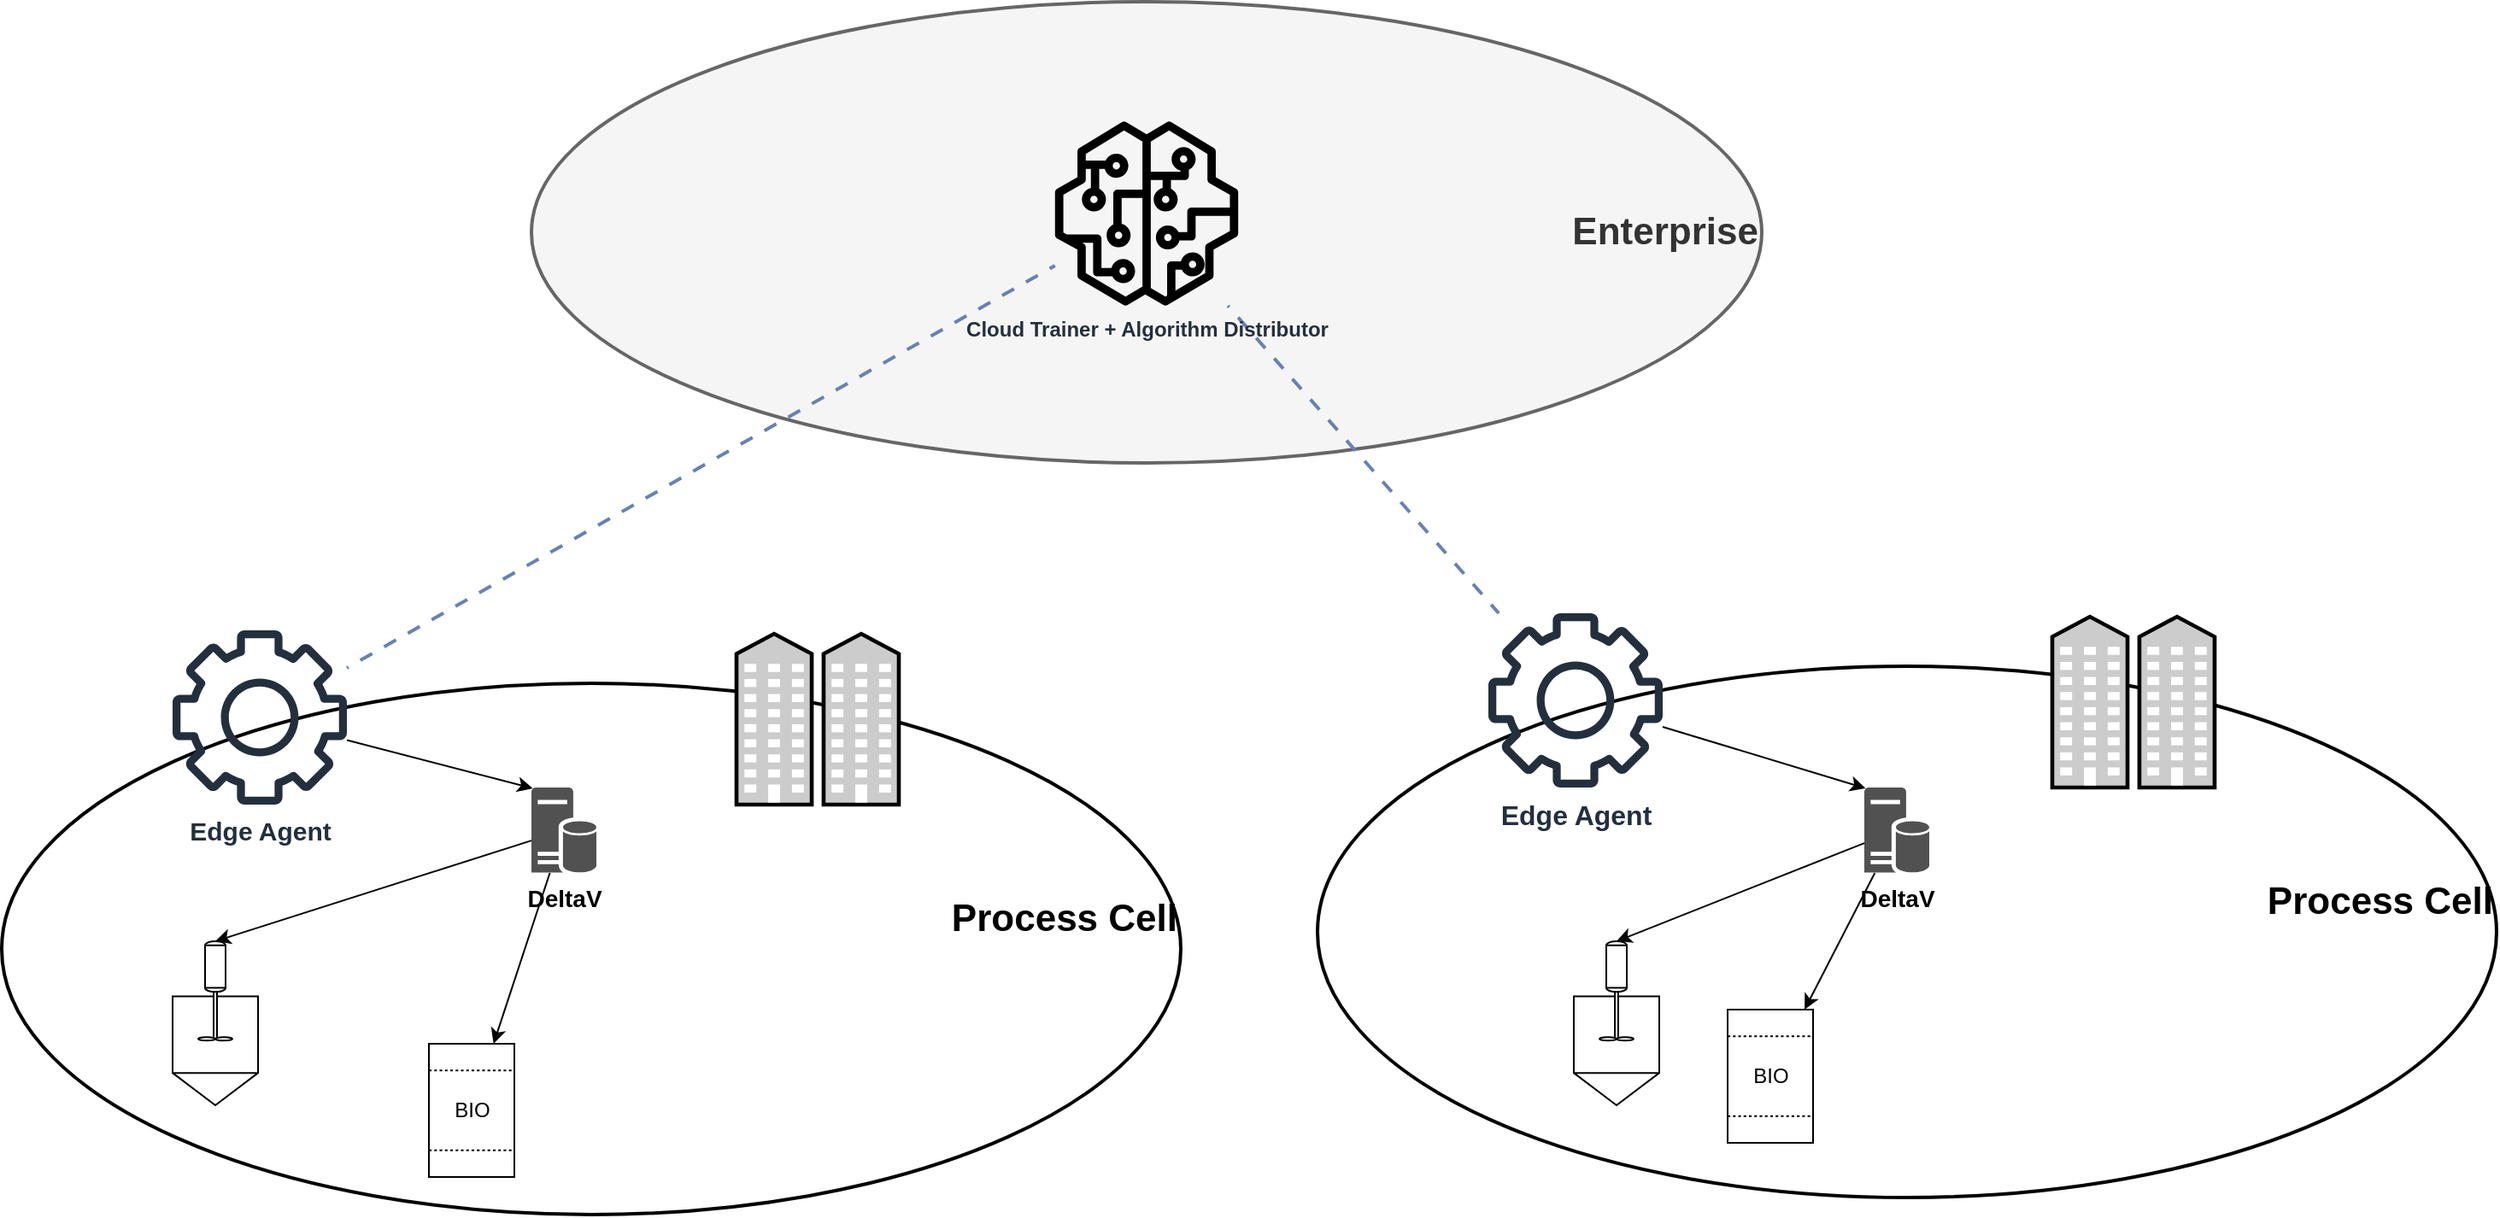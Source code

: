 <mxfile version="24.2.8" type="github">
  <diagram name="Page-1" id="80d4a630-b321-0f5e-ff81-c5a36ef4752d">
    <mxGraphModel dx="2049" dy="1103" grid="1" gridSize="10" guides="1" tooltips="1" connect="1" arrows="1" fold="1" page="1" pageScale="1" pageWidth="1100" pageHeight="850" background="none" math="0" shadow="0">
      <root>
        <mxCell id="0" />
        <mxCell id="1" parent="0" />
        <mxCell id="5c82df7aa0dc6260-13" value="Enterprise" style="ellipse;whiteSpace=wrap;html=1;rounded=1;shadow=0;comic=0;labelBackgroundColor=none;strokeColor=#666666;strokeWidth=2;fillColor=#f5f5f5;fontFamily=Helvetica;fontSize=22;fontColor=#333333;verticalAlign=middle;gradientDirection=north;align=right;fontStyle=1" parent="1" vertex="1">
          <mxGeometry x="890" y="290" width="720" height="270" as="geometry" />
        </mxCell>
        <mxCell id="5c82df7aa0dc6260-63" style="edgeStyle=none;rounded=0;html=1;labelBackgroundColor=none;endArrow=none;strokeColor=#6881B3;strokeWidth=2;fontFamily=Verdana;fontSize=28;fontColor=#0066CC;flowAnimation=1;" parent="1" source="7CNJ_dmtVab91Lmumk6U-12" target="7CNJ_dmtVab91Lmumk6U-2" edge="1">
          <mxGeometry relative="1" as="geometry">
            <mxPoint x="969" y="604.687" as="sourcePoint" />
            <mxPoint x="1130" y="470" as="targetPoint" />
          </mxGeometry>
        </mxCell>
        <mxCell id="5c82df7aa0dc6260-25" style="edgeStyle=none;rounded=0;html=1;labelBackgroundColor=none;endArrow=none;strokeColor=#6881B3;strokeWidth=2;fontFamily=Verdana;fontSize=28;fontColor=#0066CC;flowAnimation=1;" parent="1" source="7CNJ_dmtVab91Lmumk6U-2" target="7CNJ_dmtVab91Lmumk6U-24" edge="1">
          <mxGeometry relative="1" as="geometry">
            <mxPoint x="1518" y="468.698" as="sourcePoint" />
            <mxPoint x="1560" y="584.35" as="targetPoint" />
            <Array as="points" />
          </mxGeometry>
        </mxCell>
        <mxCell id="7CNJ_dmtVab91Lmumk6U-2" value="Cloud Trainer + Algorithm Distributor" style="sketch=0;outlineConnect=0;fontColor=#232F3E;gradientColor=none;fillColor=#000000;strokeColor=none;dashed=0;verticalLabelPosition=bottom;verticalAlign=top;align=center;html=1;fontSize=12;fontStyle=1;aspect=fixed;pointerEvents=1;shape=mxgraph.aws4.sagemaker_model;" vertex="1" parent="1">
          <mxGeometry x="1196" y="360" width="108" height="108" as="geometry" />
        </mxCell>
        <mxCell id="7CNJ_dmtVab91Lmumk6U-7" value="" style="group;fontStyle=1;align=right;" vertex="1" connectable="0" parent="1">
          <mxGeometry x="580" y="660" width="690" height="340" as="geometry" />
        </mxCell>
        <mxCell id="7CNJ_dmtVab91Lmumk6U-8" value="&lt;b&gt;Process Cell&lt;/b&gt;" style="ellipse;whiteSpace=wrap;html=1;rounded=1;shadow=0;comic=0;labelBackgroundColor=none;strokeWidth=2;fontFamily=Helvetica;fontSize=22;verticalAlign=middle;gradientDirection=north;spacingBottom=36;align=right;" vertex="1" parent="7CNJ_dmtVab91Lmumk6U-7">
          <mxGeometry y="29" width="690" height="311" as="geometry" />
        </mxCell>
        <mxCell id="7CNJ_dmtVab91Lmumk6U-9" value="" style="fontColor=#0066CC;verticalAlign=top;verticalLabelPosition=bottom;labelPosition=center;align=center;html=1;fillColor=#CCCCCC;strokeColor=#000000;gradientColor=none;gradientDirection=north;strokeWidth=2;shape=mxgraph.networks.community;rounded=1;shadow=0;comic=0;labelBackgroundColor=none;" vertex="1" parent="7CNJ_dmtVab91Lmumk6U-7">
          <mxGeometry x="430" width="95" height="100" as="geometry" />
        </mxCell>
        <mxCell id="7CNJ_dmtVab91Lmumk6U-10" value="" style="shape=mxgraph.pid.vessels.mixing_reactor;html=1;pointerEvents=1;align=center;verticalLabelPosition=bottom;verticalAlign=top;dashed=0;" vertex="1" parent="7CNJ_dmtVab91Lmumk6U-7">
          <mxGeometry x="100" y="180" width="50" height="96" as="geometry" />
        </mxCell>
        <mxCell id="7CNJ_dmtVab91Lmumk6U-11" value="BIO" style="html=1;dashed=0;outlineConnect=0;align=center;shape=mxgraph.pid.filters.liquid_filter_(biological);" vertex="1" parent="7CNJ_dmtVab91Lmumk6U-7">
          <mxGeometry x="250" y="240" width="50" height="78" as="geometry" />
        </mxCell>
        <mxCell id="7CNJ_dmtVab91Lmumk6U-12" value="Edge Agent" style="sketch=0;outlineConnect=0;fontColor=#232F3E;gradientColor=none;fillColor=#232F3D;strokeColor=none;dashed=0;verticalLabelPosition=bottom;verticalAlign=top;align=center;html=1;fontSize=15;fontStyle=1;aspect=fixed;pointerEvents=1;shape=mxgraph.aws4.gear;" vertex="1" parent="7CNJ_dmtVab91Lmumk6U-7">
          <mxGeometry x="100" y="-2" width="102" height="102" as="geometry" />
        </mxCell>
        <mxCell id="7CNJ_dmtVab91Lmumk6U-17" style="edgeStyle=none;rounded=0;orthogonalLoop=1;jettySize=auto;html=1;" edge="1" parent="7CNJ_dmtVab91Lmumk6U-7" source="7CNJ_dmtVab91Lmumk6U-15" target="7CNJ_dmtVab91Lmumk6U-11">
          <mxGeometry relative="1" as="geometry" />
        </mxCell>
        <mxCell id="7CNJ_dmtVab91Lmumk6U-15" value="DeltaV" style="sketch=0;pointerEvents=1;shadow=0;dashed=0;html=1;strokeColor=none;labelPosition=center;verticalLabelPosition=bottom;verticalAlign=top;align=center;fillColor=#515151;shape=mxgraph.mscae.enterprise.database_server;fontStyle=1;fontSize=14;" vertex="1" parent="7CNJ_dmtVab91Lmumk6U-7">
          <mxGeometry x="310" y="90" width="38" height="50" as="geometry" />
        </mxCell>
        <mxCell id="7CNJ_dmtVab91Lmumk6U-16" style="edgeStyle=none;rounded=0;orthogonalLoop=1;jettySize=auto;html=1;entryX=0.5;entryY=0;entryDx=0;entryDy=0;entryPerimeter=0;" edge="1" parent="7CNJ_dmtVab91Lmumk6U-7" source="7CNJ_dmtVab91Lmumk6U-15" target="7CNJ_dmtVab91Lmumk6U-10">
          <mxGeometry relative="1" as="geometry" />
        </mxCell>
        <mxCell id="7CNJ_dmtVab91Lmumk6U-18" style="edgeStyle=none;rounded=0;orthogonalLoop=1;jettySize=auto;html=1;entryX=0.02;entryY=0.01;entryDx=0;entryDy=0;entryPerimeter=0;" edge="1" parent="7CNJ_dmtVab91Lmumk6U-7" source="7CNJ_dmtVab91Lmumk6U-12" target="7CNJ_dmtVab91Lmumk6U-15">
          <mxGeometry relative="1" as="geometry" />
        </mxCell>
        <mxCell id="7CNJ_dmtVab91Lmumk6U-19" value="" style="group" vertex="1" connectable="0" parent="1">
          <mxGeometry x="1350" y="650" width="690" height="340" as="geometry" />
        </mxCell>
        <mxCell id="7CNJ_dmtVab91Lmumk6U-20" value="&lt;b&gt;Process Cell&lt;/b&gt;" style="ellipse;whiteSpace=wrap;html=1;rounded=1;shadow=0;comic=0;labelBackgroundColor=none;strokeWidth=2;fontFamily=Helvetica;fontSize=22;verticalAlign=middle;gradientDirection=north;spacingBottom=36;align=right;" vertex="1" parent="7CNJ_dmtVab91Lmumk6U-19">
          <mxGeometry y="29" width="690" height="311" as="geometry" />
        </mxCell>
        <mxCell id="7CNJ_dmtVab91Lmumk6U-21" value="" style="fontColor=#0066CC;verticalAlign=top;verticalLabelPosition=bottom;labelPosition=center;align=center;html=1;fillColor=#CCCCCC;strokeColor=#000000;gradientColor=none;gradientDirection=north;strokeWidth=2;shape=mxgraph.networks.community;rounded=1;shadow=0;comic=0;labelBackgroundColor=none;" vertex="1" parent="7CNJ_dmtVab91Lmumk6U-19">
          <mxGeometry x="430" width="95" height="100" as="geometry" />
        </mxCell>
        <mxCell id="7CNJ_dmtVab91Lmumk6U-22" value="" style="shape=mxgraph.pid.vessels.mixing_reactor;html=1;pointerEvents=1;align=center;verticalLabelPosition=bottom;verticalAlign=top;dashed=0;" vertex="1" parent="7CNJ_dmtVab91Lmumk6U-19">
          <mxGeometry x="150" y="190" width="50" height="96" as="geometry" />
        </mxCell>
        <mxCell id="7CNJ_dmtVab91Lmumk6U-23" value="BIO" style="html=1;dashed=0;outlineConnect=0;align=center;shape=mxgraph.pid.filters.liquid_filter_(biological);" vertex="1" parent="7CNJ_dmtVab91Lmumk6U-19">
          <mxGeometry x="240" y="230" width="50" height="78" as="geometry" />
        </mxCell>
        <mxCell id="7CNJ_dmtVab91Lmumk6U-24" value="Edge Agent" style="sketch=0;outlineConnect=0;fontColor=#232F3E;gradientColor=none;fillColor=#232F3D;strokeColor=none;dashed=0;verticalLabelPosition=bottom;verticalAlign=top;align=center;html=1;fontSize=16;fontStyle=1;aspect=fixed;pointerEvents=1;shape=mxgraph.aws4.gear;" vertex="1" parent="7CNJ_dmtVab91Lmumk6U-19">
          <mxGeometry x="100" y="-2" width="102" height="102" as="geometry" />
        </mxCell>
        <mxCell id="7CNJ_dmtVab91Lmumk6U-25" style="edgeStyle=none;rounded=0;orthogonalLoop=1;jettySize=auto;html=1;" edge="1" parent="7CNJ_dmtVab91Lmumk6U-19" source="7CNJ_dmtVab91Lmumk6U-26" target="7CNJ_dmtVab91Lmumk6U-23">
          <mxGeometry relative="1" as="geometry" />
        </mxCell>
        <mxCell id="7CNJ_dmtVab91Lmumk6U-26" value="DeltaV" style="sketch=0;pointerEvents=1;shadow=0;dashed=0;html=1;strokeColor=none;labelPosition=center;verticalLabelPosition=bottom;verticalAlign=top;align=center;fillColor=#515151;shape=mxgraph.mscae.enterprise.database_server;fontSize=14;fontStyle=1" vertex="1" parent="7CNJ_dmtVab91Lmumk6U-19">
          <mxGeometry x="320" y="100" width="38" height="50" as="geometry" />
        </mxCell>
        <mxCell id="7CNJ_dmtVab91Lmumk6U-27" style="edgeStyle=none;rounded=0;orthogonalLoop=1;jettySize=auto;html=1;entryX=0.5;entryY=0;entryDx=0;entryDy=0;entryPerimeter=0;" edge="1" parent="7CNJ_dmtVab91Lmumk6U-19" source="7CNJ_dmtVab91Lmumk6U-26" target="7CNJ_dmtVab91Lmumk6U-22">
          <mxGeometry relative="1" as="geometry" />
        </mxCell>
        <mxCell id="7CNJ_dmtVab91Lmumk6U-28" style="edgeStyle=none;rounded=0;orthogonalLoop=1;jettySize=auto;html=1;entryX=0.02;entryY=0.01;entryDx=0;entryDy=0;entryPerimeter=0;" edge="1" parent="7CNJ_dmtVab91Lmumk6U-19" source="7CNJ_dmtVab91Lmumk6U-24" target="7CNJ_dmtVab91Lmumk6U-26">
          <mxGeometry relative="1" as="geometry">
            <mxPoint x="307.919" y="119.999" as="sourcePoint" />
          </mxGeometry>
        </mxCell>
      </root>
    </mxGraphModel>
  </diagram>
</mxfile>
